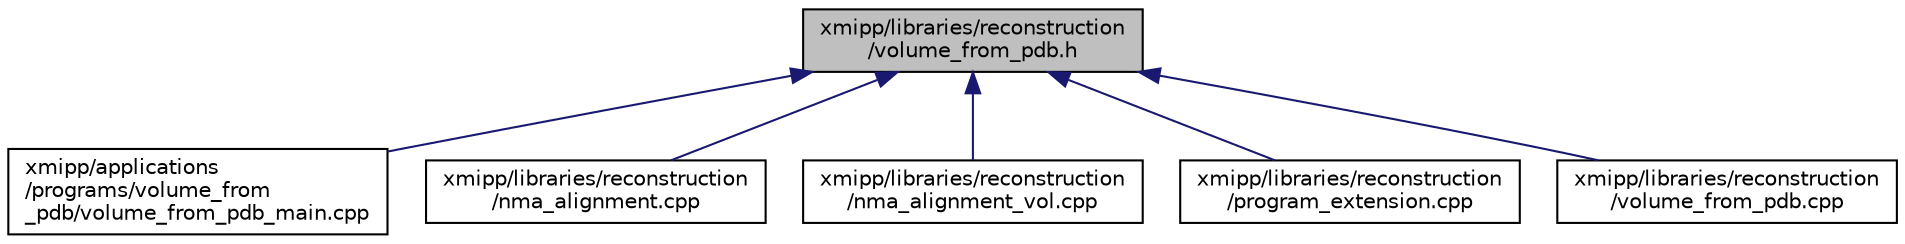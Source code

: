 digraph "xmipp/libraries/reconstruction/volume_from_pdb.h"
{
  edge [fontname="Helvetica",fontsize="10",labelfontname="Helvetica",labelfontsize="10"];
  node [fontname="Helvetica",fontsize="10",shape=record];
  Node61 [label="xmipp/libraries/reconstruction\l/volume_from_pdb.h",height=0.2,width=0.4,color="black", fillcolor="grey75", style="filled", fontcolor="black"];
  Node61 -> Node62 [dir="back",color="midnightblue",fontsize="10",style="solid",fontname="Helvetica"];
  Node62 [label="xmipp/applications\l/programs/volume_from\l_pdb/volume_from_pdb_main.cpp",height=0.2,width=0.4,color="black", fillcolor="white", style="filled",URL="$volume__from__pdb__main_8cpp.html"];
  Node61 -> Node63 [dir="back",color="midnightblue",fontsize="10",style="solid",fontname="Helvetica"];
  Node63 [label="xmipp/libraries/reconstruction\l/nma_alignment.cpp",height=0.2,width=0.4,color="black", fillcolor="white", style="filled",URL="$nma__alignment_8cpp.html"];
  Node61 -> Node64 [dir="back",color="midnightblue",fontsize="10",style="solid",fontname="Helvetica"];
  Node64 [label="xmipp/libraries/reconstruction\l/nma_alignment_vol.cpp",height=0.2,width=0.4,color="black", fillcolor="white", style="filled",URL="$nma__alignment__vol_8cpp.html"];
  Node61 -> Node65 [dir="back",color="midnightblue",fontsize="10",style="solid",fontname="Helvetica"];
  Node65 [label="xmipp/libraries/reconstruction\l/program_extension.cpp",height=0.2,width=0.4,color="black", fillcolor="white", style="filled",URL="$program__extension_8cpp.html"];
  Node61 -> Node66 [dir="back",color="midnightblue",fontsize="10",style="solid",fontname="Helvetica"];
  Node66 [label="xmipp/libraries/reconstruction\l/volume_from_pdb.cpp",height=0.2,width=0.4,color="black", fillcolor="white", style="filled",URL="$volume__from__pdb_8cpp.html"];
}
